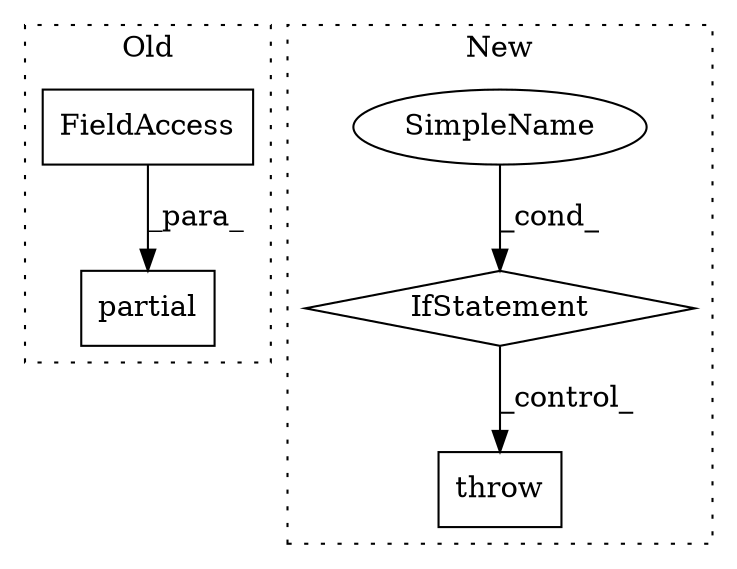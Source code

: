 digraph G {
subgraph cluster0 {
1 [label="partial" a="32" s="940,1076" l="8,1" shape="box"];
5 [label="FieldAccess" a="22" s="948" l="10" shape="box"];
label = "Old";
style="dotted";
}
subgraph cluster1 {
2 [label="throw" a="53" s="29181" l="6" shape="box"];
3 [label="IfStatement" a="25" s="29078,29103" l="4,2" shape="diamond"];
4 [label="SimpleName" a="42" s="" l="" shape="ellipse"];
label = "New";
style="dotted";
}
3 -> 2 [label="_control_"];
4 -> 3 [label="_cond_"];
5 -> 1 [label="_para_"];
}